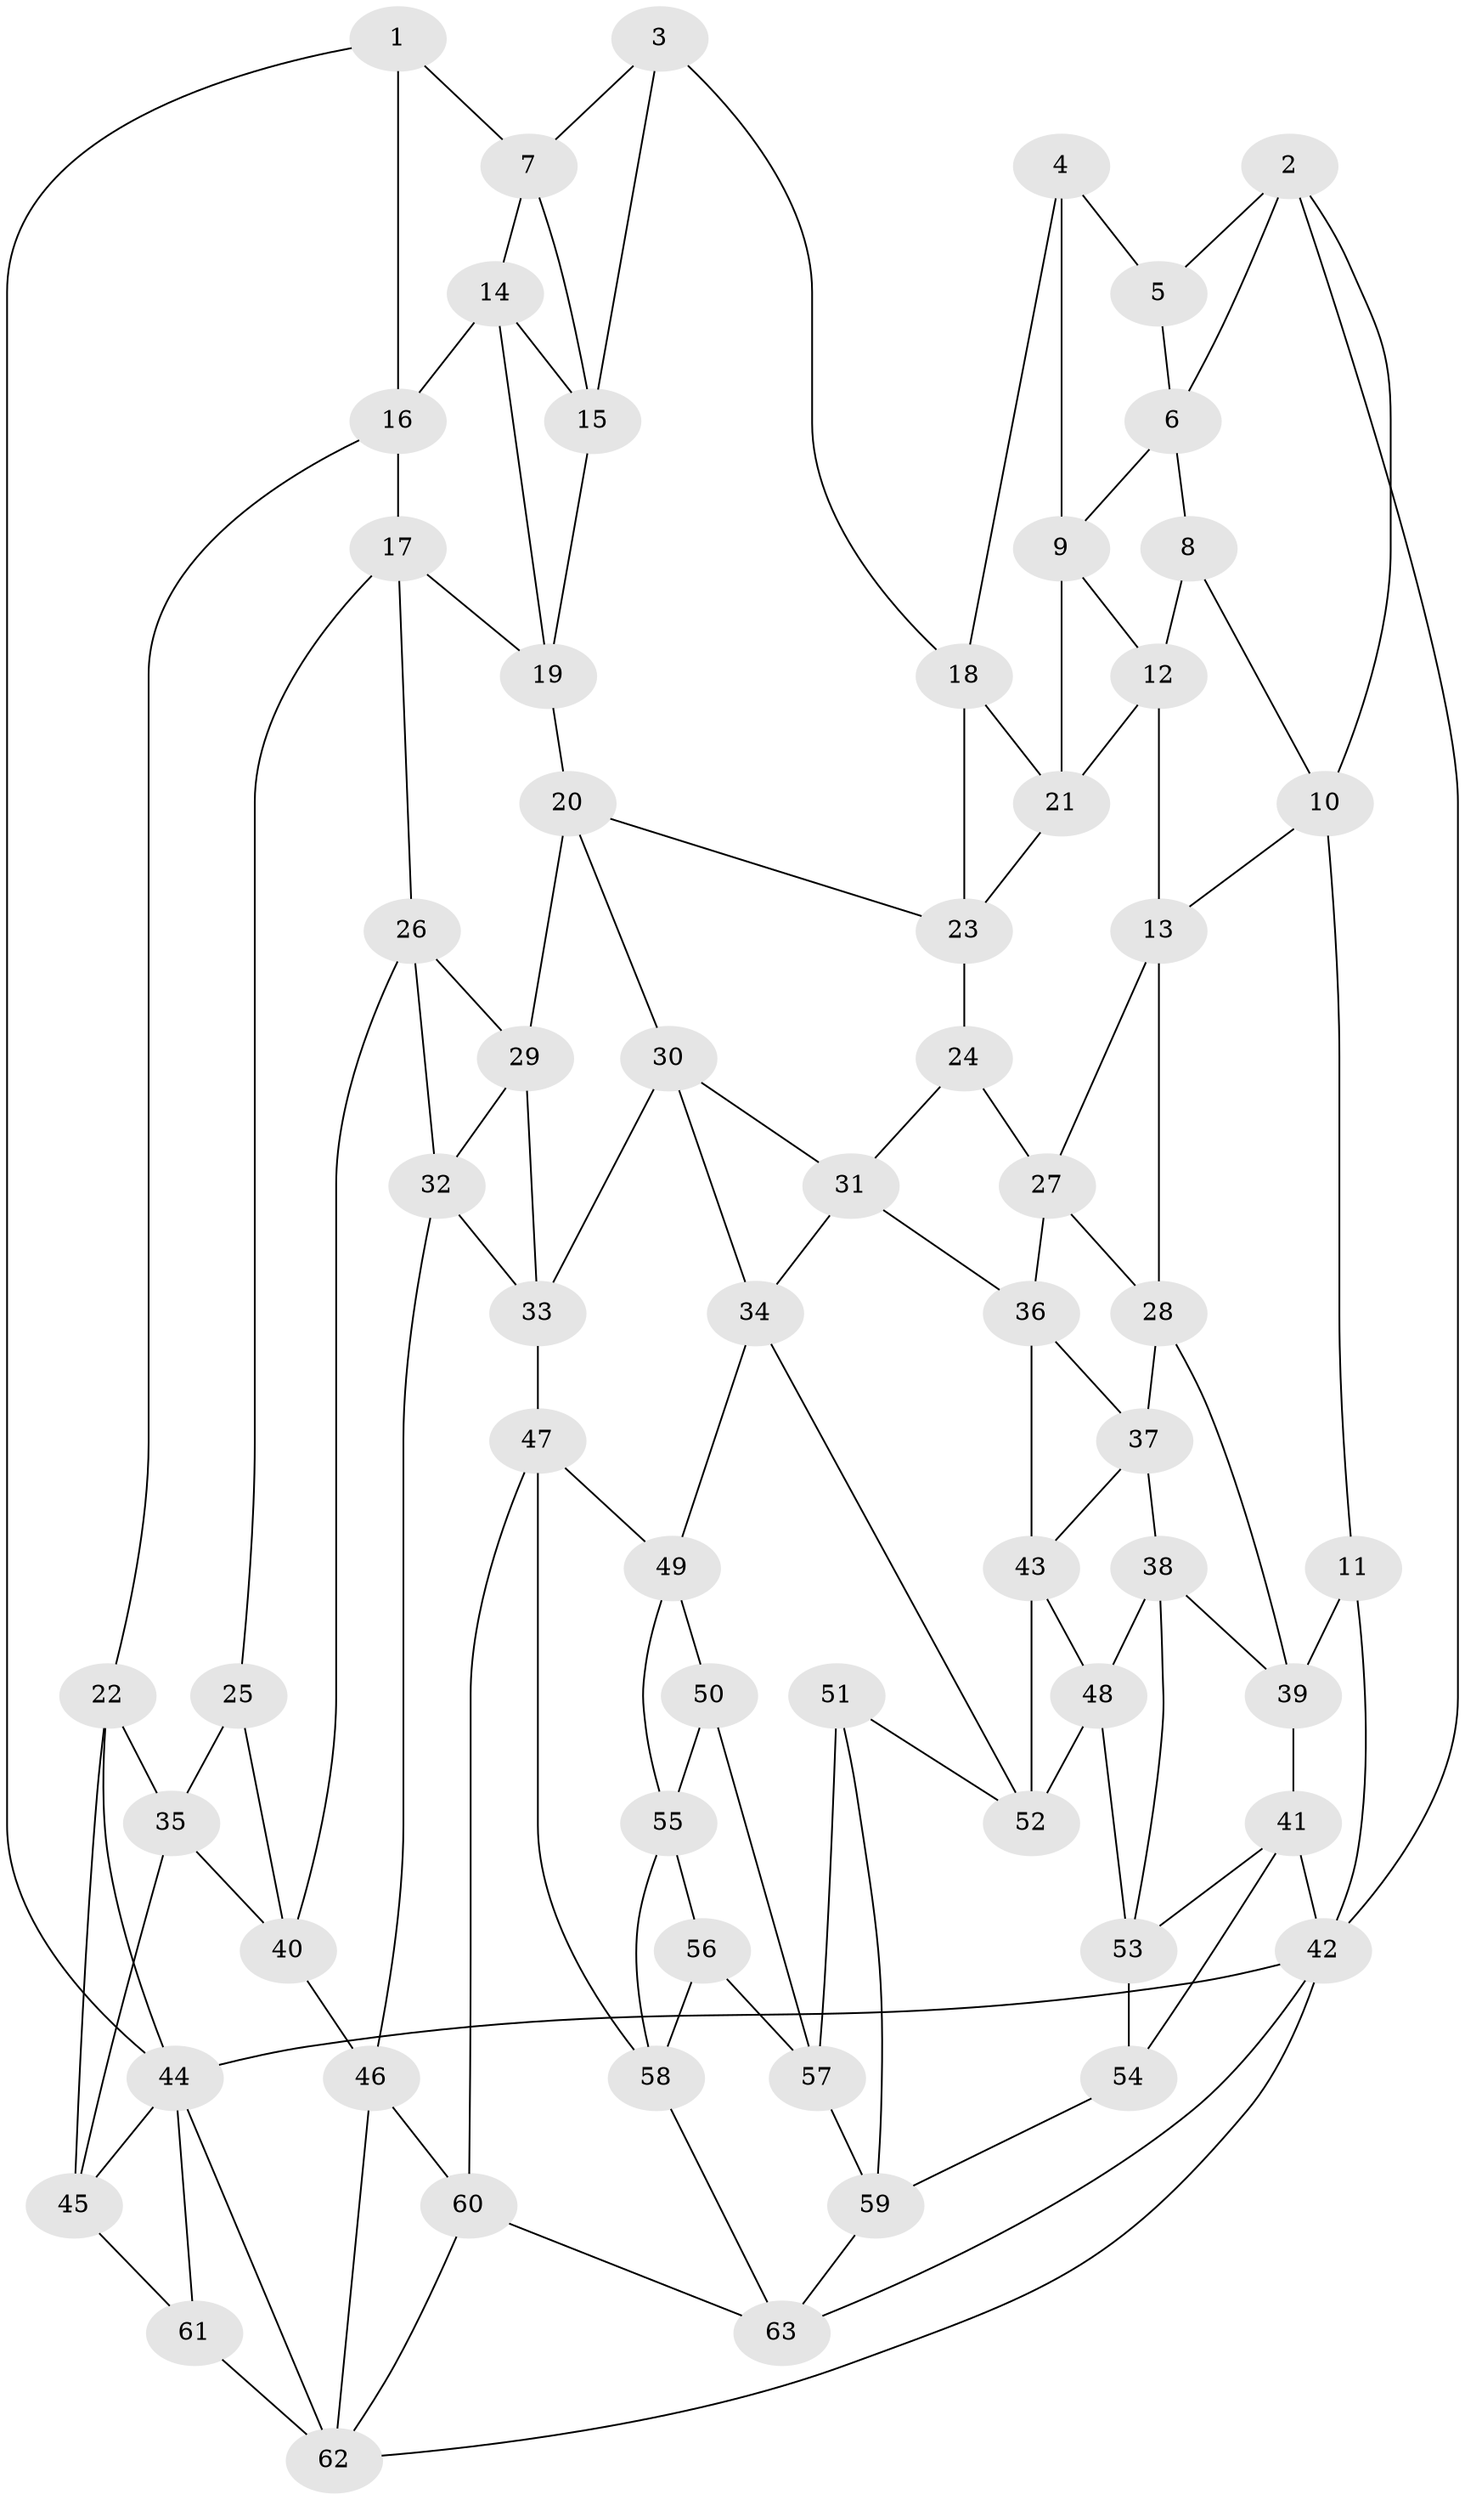 // original degree distribution, {3: 0.016, 4: 0.24, 5: 0.528, 6: 0.216}
// Generated by graph-tools (version 1.1) at 2025/51/03/09/25 03:51:10]
// undirected, 63 vertices, 122 edges
graph export_dot {
graph [start="1"]
  node [color=gray90,style=filled];
  1;
  2;
  3;
  4;
  5;
  6;
  7;
  8;
  9;
  10;
  11;
  12;
  13;
  14;
  15;
  16;
  17;
  18;
  19;
  20;
  21;
  22;
  23;
  24;
  25;
  26;
  27;
  28;
  29;
  30;
  31;
  32;
  33;
  34;
  35;
  36;
  37;
  38;
  39;
  40;
  41;
  42;
  43;
  44;
  45;
  46;
  47;
  48;
  49;
  50;
  51;
  52;
  53;
  54;
  55;
  56;
  57;
  58;
  59;
  60;
  61;
  62;
  63;
  1 -- 7 [weight=1.0];
  1 -- 16 [weight=1.0];
  1 -- 44 [weight=1.0];
  2 -- 5 [weight=1.0];
  2 -- 6 [weight=1.0];
  2 -- 10 [weight=1.0];
  2 -- 42 [weight=1.0];
  3 -- 7 [weight=1.0];
  3 -- 15 [weight=1.0];
  3 -- 18 [weight=1.0];
  4 -- 5 [weight=1.0];
  4 -- 9 [weight=1.0];
  4 -- 18 [weight=1.0];
  5 -- 6 [weight=1.0];
  6 -- 8 [weight=1.0];
  6 -- 9 [weight=1.0];
  7 -- 14 [weight=1.0];
  7 -- 15 [weight=1.0];
  8 -- 10 [weight=1.0];
  8 -- 12 [weight=1.0];
  9 -- 12 [weight=1.0];
  9 -- 21 [weight=1.0];
  10 -- 11 [weight=1.0];
  10 -- 13 [weight=1.0];
  11 -- 39 [weight=1.0];
  11 -- 42 [weight=1.0];
  12 -- 13 [weight=1.0];
  12 -- 21 [weight=1.0];
  13 -- 27 [weight=1.0];
  13 -- 28 [weight=1.0];
  14 -- 15 [weight=1.0];
  14 -- 16 [weight=1.0];
  14 -- 19 [weight=1.0];
  15 -- 19 [weight=1.0];
  16 -- 17 [weight=1.0];
  16 -- 22 [weight=1.0];
  17 -- 19 [weight=1.0];
  17 -- 25 [weight=1.0];
  17 -- 26 [weight=1.0];
  18 -- 21 [weight=1.0];
  18 -- 23 [weight=1.0];
  19 -- 20 [weight=1.0];
  20 -- 23 [weight=1.0];
  20 -- 29 [weight=1.0];
  20 -- 30 [weight=1.0];
  21 -- 23 [weight=1.0];
  22 -- 35 [weight=1.0];
  22 -- 44 [weight=1.0];
  22 -- 45 [weight=1.0];
  23 -- 24 [weight=1.0];
  24 -- 27 [weight=1.0];
  24 -- 31 [weight=1.0];
  25 -- 35 [weight=1.0];
  25 -- 40 [weight=1.0];
  26 -- 29 [weight=1.0];
  26 -- 32 [weight=1.0];
  26 -- 40 [weight=1.0];
  27 -- 28 [weight=1.0];
  27 -- 36 [weight=1.0];
  28 -- 37 [weight=1.0];
  28 -- 39 [weight=1.0];
  29 -- 32 [weight=1.0];
  29 -- 33 [weight=1.0];
  30 -- 31 [weight=1.0];
  30 -- 33 [weight=1.0];
  30 -- 34 [weight=1.0];
  31 -- 34 [weight=1.0];
  31 -- 36 [weight=1.0];
  32 -- 33 [weight=1.0];
  32 -- 46 [weight=1.0];
  33 -- 47 [weight=1.0];
  34 -- 49 [weight=1.0];
  34 -- 52 [weight=1.0];
  35 -- 40 [weight=1.0];
  35 -- 45 [weight=1.0];
  36 -- 37 [weight=1.0];
  36 -- 43 [weight=1.0];
  37 -- 38 [weight=1.0];
  37 -- 43 [weight=1.0];
  38 -- 39 [weight=1.0];
  38 -- 48 [weight=1.0];
  38 -- 53 [weight=1.0];
  39 -- 41 [weight=1.0];
  40 -- 46 [weight=1.0];
  41 -- 42 [weight=1.0];
  41 -- 53 [weight=1.0];
  41 -- 54 [weight=1.0];
  42 -- 44 [weight=1.0];
  42 -- 62 [weight=1.0];
  42 -- 63 [weight=1.0];
  43 -- 48 [weight=1.0];
  43 -- 52 [weight=1.0];
  44 -- 45 [weight=1.0];
  44 -- 61 [weight=1.0];
  44 -- 62 [weight=1.0];
  45 -- 61 [weight=1.0];
  46 -- 60 [weight=1.0];
  46 -- 62 [weight=1.0];
  47 -- 49 [weight=1.0];
  47 -- 58 [weight=1.0];
  47 -- 60 [weight=1.0];
  48 -- 52 [weight=1.0];
  48 -- 53 [weight=1.0];
  49 -- 50 [weight=1.0];
  49 -- 55 [weight=1.0];
  50 -- 55 [weight=1.0];
  50 -- 57 [weight=1.0];
  51 -- 52 [weight=1.0];
  51 -- 57 [weight=1.0];
  51 -- 59 [weight=1.0];
  53 -- 54 [weight=1.0];
  54 -- 59 [weight=1.0];
  55 -- 56 [weight=1.0];
  55 -- 58 [weight=1.0];
  56 -- 57 [weight=1.0];
  56 -- 58 [weight=1.0];
  57 -- 59 [weight=1.0];
  58 -- 63 [weight=1.0];
  59 -- 63 [weight=1.0];
  60 -- 62 [weight=1.0];
  60 -- 63 [weight=1.0];
  61 -- 62 [weight=2.0];
}
